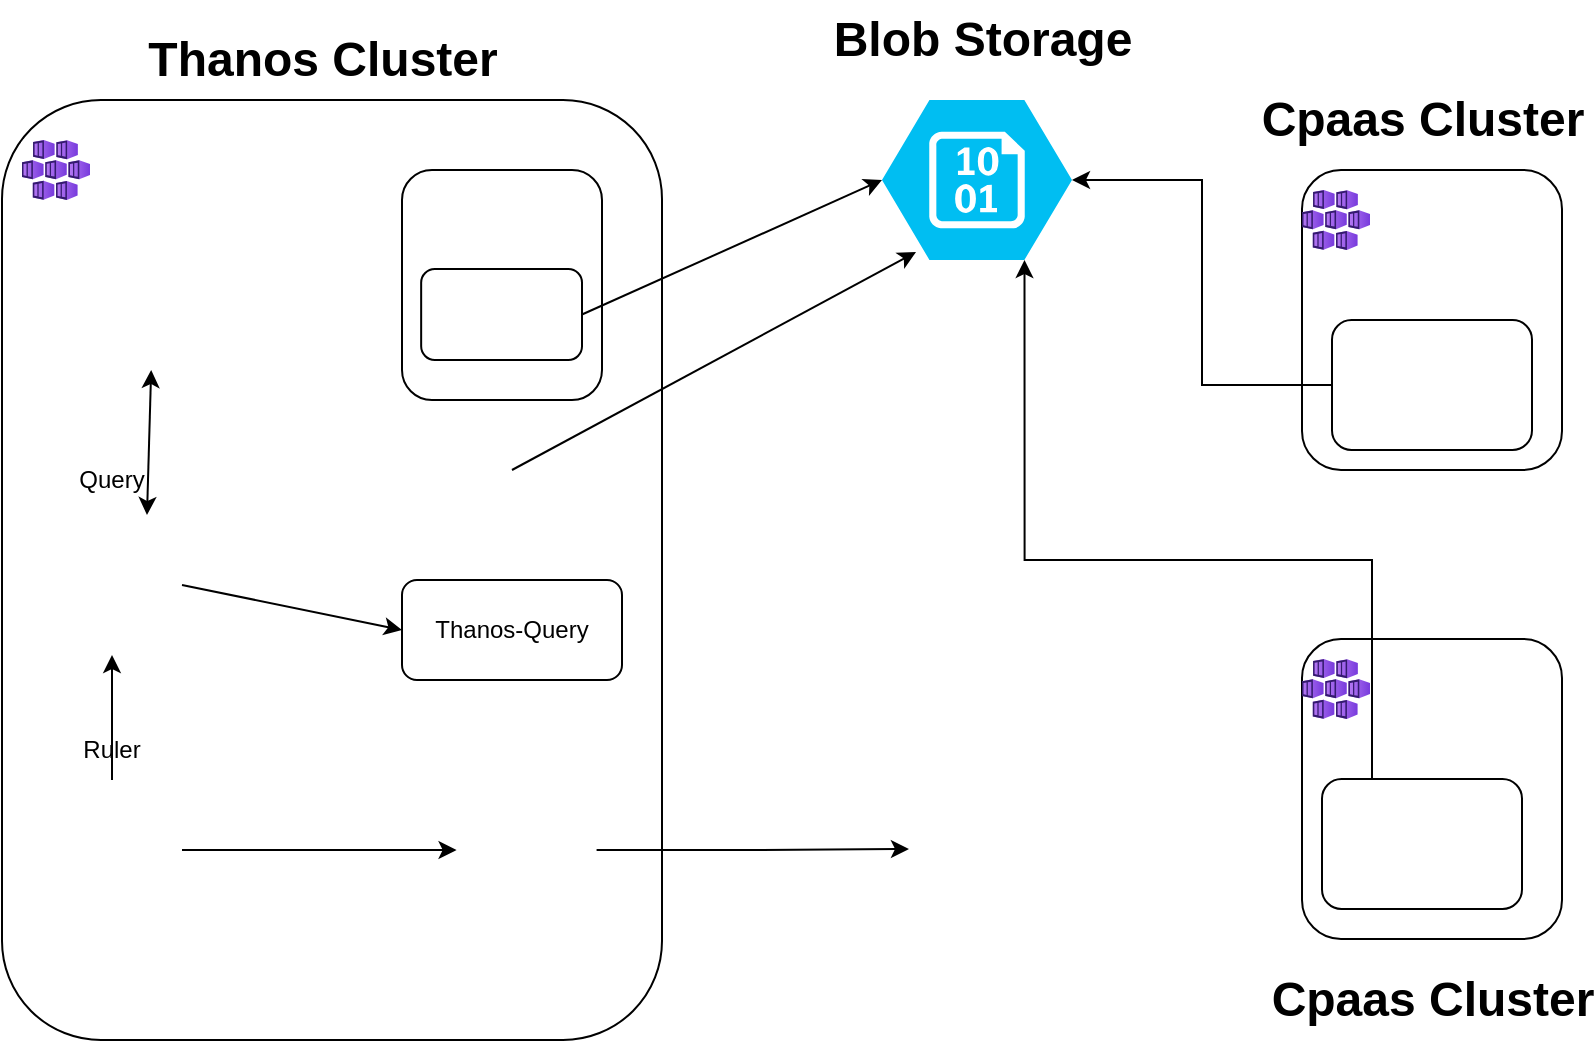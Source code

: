 <mxfile version="24.3.1" type="github">
  <diagram name="Page-1" id="RApj-0nbQO1Q3FxsVnuJ">
    <mxGraphModel dx="1026" dy="650" grid="1" gridSize="10" guides="1" tooltips="1" connect="1" arrows="1" fold="1" page="1" pageScale="1" pageWidth="850" pageHeight="1100" math="0" shadow="0">
      <root>
        <mxCell id="0" />
        <mxCell id="1" parent="0" />
        <mxCell id="sZqguTcHC14YNJKMhpEw-3" value="" style="rounded=1;whiteSpace=wrap;html=1;" parent="1" vertex="1">
          <mxGeometry x="20" y="80" width="330" height="470" as="geometry" />
        </mxCell>
        <mxCell id="sZqguTcHC14YNJKMhpEw-4" value="" style="image;aspect=fixed;html=1;points=[];align=center;fontSize=12;image=img/lib/azure2/compute/Kubernetes_Services.svg;" parent="1" vertex="1">
          <mxGeometry x="30" y="100" width="34" height="30" as="geometry" />
        </mxCell>
        <mxCell id="sZqguTcHC14YNJKMhpEw-5" value="" style="verticalLabelPosition=bottom;html=1;verticalAlign=top;align=center;strokeColor=none;fillColor=#00BEF2;shape=mxgraph.azure.storage_blob;" parent="1" vertex="1">
          <mxGeometry x="460" y="80" width="95" height="80" as="geometry" />
        </mxCell>
        <mxCell id="sZqguTcHC14YNJKMhpEw-6" value="" style="rounded=1;whiteSpace=wrap;html=1;" parent="1" vertex="1">
          <mxGeometry x="670" y="115" width="130" height="150" as="geometry" />
        </mxCell>
        <mxCell id="sZqguTcHC14YNJKMhpEw-7" value="" style="rounded=1;whiteSpace=wrap;html=1;" parent="1" vertex="1">
          <mxGeometry x="670" y="349.5" width="130" height="150" as="geometry" />
        </mxCell>
        <mxCell id="sZqguTcHC14YNJKMhpEw-8" value="" style="shape=image;html=1;verticalAlign=top;verticalLabelPosition=bottom;labelBackgroundColor=#ffffff;imageAspect=0;aspect=fixed;image=https://cdn2.iconfinder.com/data/icons/social-media-2285/512/1_Slack_colored_svg-128.png" parent="1" vertex="1">
          <mxGeometry x="472.5" y="429.5" width="70" height="70" as="geometry" />
        </mxCell>
        <mxCell id="sZqguTcHC14YNJKMhpEw-9" value="" style="image;aspect=fixed;html=1;points=[];align=center;fontSize=12;image=img/lib/azure2/compute/Kubernetes_Services.svg;" parent="1" vertex="1">
          <mxGeometry x="670" y="125" width="34" height="30" as="geometry" />
        </mxCell>
        <mxCell id="sZqguTcHC14YNJKMhpEw-10" value="" style="image;aspect=fixed;html=1;points=[];align=center;fontSize=12;image=img/lib/azure2/compute/Kubernetes_Services.svg;" parent="1" vertex="1">
          <mxGeometry x="670" y="359.5" width="34" height="30" as="geometry" />
        </mxCell>
        <mxCell id="sZqguTcHC14YNJKMhpEw-11" value="" style="shape=image;verticalLabelPosition=bottom;labelBackgroundColor=default;verticalAlign=top;aspect=fixed;imageAspect=0;image=https://static-00.iconduck.com/assets.00/thanos-icon-2048x2048-fk3fewoq.png;" parent="1" vertex="1">
          <mxGeometry x="40" y="287.5" width="70" height="70" as="geometry" />
        </mxCell>
        <mxCell id="sZqguTcHC14YNJKMhpEw-12" value="" style="rounded=1;whiteSpace=wrap;html=1;" parent="1" vertex="1">
          <mxGeometry x="220" y="115" width="100" height="115" as="geometry" />
        </mxCell>
        <mxCell id="sZqguTcHC14YNJKMhpEw-13" value="" style="shape=image;verticalLabelPosition=bottom;labelBackgroundColor=default;verticalAlign=top;aspect=fixed;imageAspect=0;image=https://static-00.iconduck.com/assets.00/thanos-icon-2048x2048-fk3fewoq.png;" parent="1" vertex="1">
          <mxGeometry x="230" y="242.5" width="45" height="45" as="geometry" />
        </mxCell>
        <mxCell id="sZqguTcHC14YNJKMhpEw-14" value="Thanos-Query" style="rounded=1;whiteSpace=wrap;html=1;" parent="1" vertex="1">
          <mxGeometry x="220" y="320" width="110" height="50" as="geometry" />
        </mxCell>
        <mxCell id="XJaKJMAvGqsHAcfkMpIT-20" style="edgeStyle=orthogonalEdgeStyle;rounded=0;orthogonalLoop=1;jettySize=auto;html=1;exitX=1;exitY=0.5;exitDx=0;exitDy=0;entryX=0;entryY=0.5;entryDx=0;entryDy=0;" edge="1" parent="1" source="sZqguTcHC14YNJKMhpEw-16" target="XJaKJMAvGqsHAcfkMpIT-18">
          <mxGeometry relative="1" as="geometry" />
        </mxCell>
        <mxCell id="XJaKJMAvGqsHAcfkMpIT-22" style="edgeStyle=orthogonalEdgeStyle;rounded=0;orthogonalLoop=1;jettySize=auto;html=1;exitX=0.5;exitY=0;exitDx=0;exitDy=0;entryX=0.5;entryY=1;entryDx=0;entryDy=0;" edge="1" parent="1" source="sZqguTcHC14YNJKMhpEw-16" target="sZqguTcHC14YNJKMhpEw-11">
          <mxGeometry relative="1" as="geometry" />
        </mxCell>
        <mxCell id="sZqguTcHC14YNJKMhpEw-16" value="" style="shape=image;verticalLabelPosition=bottom;labelBackgroundColor=default;verticalAlign=top;aspect=fixed;imageAspect=0;image=https://static-00.iconduck.com/assets.00/thanos-icon-2048x2048-fk3fewoq.png;" parent="1" vertex="1">
          <mxGeometry x="40" y="420" width="70" height="70" as="geometry" />
        </mxCell>
        <mxCell id="sZqguTcHC14YNJKMhpEw-17" value="" style="shape=image;verticalLabelPosition=bottom;labelBackgroundColor=default;verticalAlign=top;aspect=fixed;imageAspect=0;image=https://devopy.io/wp-content/uploads/2019/02/bell_260.svg;" parent="1" vertex="1">
          <mxGeometry x="230" y="465" width="55" height="55" as="geometry" />
        </mxCell>
        <mxCell id="XJaKJMAvGqsHAcfkMpIT-2" value="" style="shape=image;verticalLabelPosition=bottom;labelBackgroundColor=default;verticalAlign=top;aspect=fixed;imageAspect=0;image=https://upload.wikimedia.org/wikipedia/commons/thumb/3/38/Prometheus_software_logo.svg/1200px-Prometheus_software_logo.svg.png;" vertex="1" parent="1">
          <mxGeometry x="270" y="170" width="34.79" height="34.5" as="geometry" />
        </mxCell>
        <mxCell id="XJaKJMAvGqsHAcfkMpIT-3" value="" style="shape=image;verticalLabelPosition=bottom;labelBackgroundColor=default;verticalAlign=top;aspect=fixed;imageAspect=0;image=https://upload.wikimedia.org/wikipedia/commons/thumb/3/38/Prometheus_software_logo.svg/1200px-Prometheus_software_logo.svg.png;" vertex="1" parent="1">
          <mxGeometry x="690" y="439.5" width="34.79" height="34.5" as="geometry" />
        </mxCell>
        <mxCell id="XJaKJMAvGqsHAcfkMpIT-4" value="" style="shape=image;verticalLabelPosition=bottom;labelBackgroundColor=default;verticalAlign=top;aspect=fixed;imageAspect=0;image=https://upload.wikimedia.org/wikipedia/commons/thumb/3/38/Prometheus_software_logo.svg/1200px-Prometheus_software_logo.svg.png;" vertex="1" parent="1">
          <mxGeometry x="700" y="205.5" width="34.79" height="34.5" as="geometry" />
        </mxCell>
        <mxCell id="XJaKJMAvGqsHAcfkMpIT-5" style="edgeStyle=orthogonalEdgeStyle;rounded=0;orthogonalLoop=1;jettySize=auto;html=1;exitX=0.5;exitY=1;exitDx=0;exitDy=0;" edge="1" parent="1" source="XJaKJMAvGqsHAcfkMpIT-3" target="XJaKJMAvGqsHAcfkMpIT-3">
          <mxGeometry relative="1" as="geometry" />
        </mxCell>
        <mxCell id="XJaKJMAvGqsHAcfkMpIT-6" value="" style="shape=image;verticalLabelPosition=bottom;labelBackgroundColor=default;verticalAlign=top;aspect=fixed;imageAspect=0;image=https://static-00.iconduck.com/assets.00/thanos-icon-2048x2048-fk3fewoq.png;" vertex="1" parent="1">
          <mxGeometry x="740" y="207.75" width="30" height="30" as="geometry" />
        </mxCell>
        <mxCell id="XJaKJMAvGqsHAcfkMpIT-7" value="" style="rounded=1;whiteSpace=wrap;html=1;fillColor=none;" vertex="1" parent="1">
          <mxGeometry x="685" y="190" width="100" height="65" as="geometry" />
        </mxCell>
        <mxCell id="XJaKJMAvGqsHAcfkMpIT-8" value="" style="rounded=1;whiteSpace=wrap;html=1;fillColor=none;" vertex="1" parent="1">
          <mxGeometry x="680" y="419.5" width="100" height="65" as="geometry" />
        </mxCell>
        <mxCell id="XJaKJMAvGqsHAcfkMpIT-9" value="" style="rounded=1;whiteSpace=wrap;html=1;fillColor=none;" vertex="1" parent="1">
          <mxGeometry x="229.58" y="164.5" width="80.42" height="45.5" as="geometry" />
        </mxCell>
        <mxCell id="XJaKJMAvGqsHAcfkMpIT-11" value="" style="shape=image;verticalLabelPosition=bottom;labelBackgroundColor=default;verticalAlign=top;aspect=fixed;imageAspect=0;image=https://static-00.iconduck.com/assets.00/thanos-icon-2048x2048-fk3fewoq.png;" vertex="1" parent="1">
          <mxGeometry x="734.79" y="439.5" width="30" height="30" as="geometry" />
        </mxCell>
        <mxCell id="XJaKJMAvGqsHAcfkMpIT-12" value="" style="shape=image;verticalLabelPosition=bottom;labelBackgroundColor=default;verticalAlign=top;aspect=fixed;imageAspect=0;image=https://static-00.iconduck.com/assets.00/thanos-icon-2048x2048-fk3fewoq.png;" vertex="1" parent="1">
          <mxGeometry x="237.5" y="172.25" width="30" height="30" as="geometry" />
        </mxCell>
        <mxCell id="XJaKJMAvGqsHAcfkMpIT-13" value="" style="endArrow=classic;html=1;rounded=0;exitX=1;exitY=0.5;exitDx=0;exitDy=0;entryX=0;entryY=0.5;entryDx=0;entryDy=0;entryPerimeter=0;" edge="1" parent="1" source="XJaKJMAvGqsHAcfkMpIT-9" target="sZqguTcHC14YNJKMhpEw-5">
          <mxGeometry width="50" height="50" relative="1" as="geometry">
            <mxPoint x="400" y="330" as="sourcePoint" />
            <mxPoint x="450" y="280" as="targetPoint" />
          </mxGeometry>
        </mxCell>
        <mxCell id="XJaKJMAvGqsHAcfkMpIT-14" value="" style="endArrow=classic;html=1;rounded=0;exitX=1;exitY=0.5;exitDx=0;exitDy=0;entryX=0.179;entryY=0.95;entryDx=0;entryDy=0;entryPerimeter=0;" edge="1" parent="1" source="sZqguTcHC14YNJKMhpEw-13" target="sZqguTcHC14YNJKMhpEw-5">
          <mxGeometry width="50" height="50" relative="1" as="geometry">
            <mxPoint x="400" y="330" as="sourcePoint" />
            <mxPoint x="450" y="280" as="targetPoint" />
          </mxGeometry>
        </mxCell>
        <mxCell id="XJaKJMAvGqsHAcfkMpIT-15" value="" style="endArrow=classic;html=1;rounded=0;exitX=1;exitY=0.5;exitDx=0;exitDy=0;entryX=0;entryY=0.5;entryDx=0;entryDy=0;" edge="1" parent="1" source="sZqguTcHC14YNJKMhpEw-11" target="sZqguTcHC14YNJKMhpEw-14">
          <mxGeometry width="50" height="50" relative="1" as="geometry">
            <mxPoint x="400" y="330" as="sourcePoint" />
            <mxPoint x="450" y="280" as="targetPoint" />
          </mxGeometry>
        </mxCell>
        <mxCell id="XJaKJMAvGqsHAcfkMpIT-18" value="" style="shape=image;verticalLabelPosition=bottom;labelBackgroundColor=default;verticalAlign=top;aspect=fixed;imageAspect=0;image=https://www.svgrepo.com/show/354219/prometheus.svg;" vertex="1" parent="1">
          <mxGeometry x="247.29" y="420" width="70" height="70" as="geometry" />
        </mxCell>
        <mxCell id="XJaKJMAvGqsHAcfkMpIT-21" style="edgeStyle=orthogonalEdgeStyle;rounded=0;orthogonalLoop=1;jettySize=auto;html=1;exitX=1;exitY=0.5;exitDx=0;exitDy=0;entryX=0.014;entryY=0.357;entryDx=0;entryDy=0;entryPerimeter=0;" edge="1" parent="1" source="XJaKJMAvGqsHAcfkMpIT-18" target="sZqguTcHC14YNJKMhpEw-8">
          <mxGeometry relative="1" as="geometry" />
        </mxCell>
        <mxCell id="XJaKJMAvGqsHAcfkMpIT-23" value="" style="shape=image;verticalLabelPosition=bottom;labelBackgroundColor=default;verticalAlign=top;aspect=fixed;imageAspect=0;image=https://upload.wikimedia.org/wikipedia/commons/thumb/archive/a/a1/20230113183100%21Grafana_logo.svg/118px-Grafana_logo.svg.png;" vertex="1" parent="1">
          <mxGeometry x="70" y="115" width="98.33" height="100" as="geometry" />
        </mxCell>
        <mxCell id="XJaKJMAvGqsHAcfkMpIT-24" value="" style="endArrow=classic;startArrow=classic;html=1;rounded=0;exitX=0.75;exitY=0;exitDx=0;exitDy=0;entryX=0.25;entryY=1;entryDx=0;entryDy=0;" edge="1" parent="1" source="sZqguTcHC14YNJKMhpEw-11" target="XJaKJMAvGqsHAcfkMpIT-23">
          <mxGeometry width="50" height="50" relative="1" as="geometry">
            <mxPoint x="400" y="330" as="sourcePoint" />
            <mxPoint x="450" y="280" as="targetPoint" />
          </mxGeometry>
        </mxCell>
        <mxCell id="XJaKJMAvGqsHAcfkMpIT-25" value="Query" style="text;html=1;align=center;verticalAlign=middle;whiteSpace=wrap;rounded=0;" vertex="1" parent="1">
          <mxGeometry x="45" y="255" width="60" height="30" as="geometry" />
        </mxCell>
        <mxCell id="XJaKJMAvGqsHAcfkMpIT-26" value="Ruler" style="text;html=1;align=center;verticalAlign=middle;whiteSpace=wrap;rounded=0;" vertex="1" parent="1">
          <mxGeometry x="45" y="390" width="60" height="30" as="geometry" />
        </mxCell>
        <mxCell id="XJaKJMAvGqsHAcfkMpIT-27" style="edgeStyle=orthogonalEdgeStyle;rounded=0;orthogonalLoop=1;jettySize=auto;html=1;exitX=0;exitY=0.5;exitDx=0;exitDy=0;entryX=1;entryY=0.5;entryDx=0;entryDy=0;entryPerimeter=0;" edge="1" parent="1" source="XJaKJMAvGqsHAcfkMpIT-7" target="sZqguTcHC14YNJKMhpEw-5">
          <mxGeometry relative="1" as="geometry" />
        </mxCell>
        <mxCell id="XJaKJMAvGqsHAcfkMpIT-29" style="edgeStyle=orthogonalEdgeStyle;rounded=0;orthogonalLoop=1;jettySize=auto;html=1;exitX=0.25;exitY=0;exitDx=0;exitDy=0;entryX=0.75;entryY=1;entryDx=0;entryDy=0;entryPerimeter=0;" edge="1" parent="1" source="XJaKJMAvGqsHAcfkMpIT-8" target="sZqguTcHC14YNJKMhpEw-5">
          <mxGeometry relative="1" as="geometry">
            <Array as="points">
              <mxPoint x="705" y="310" />
              <mxPoint x="531" y="310" />
            </Array>
          </mxGeometry>
        </mxCell>
        <mxCell id="XJaKJMAvGqsHAcfkMpIT-30" value="Thanos Cluster" style="text;strokeColor=none;fillColor=none;html=1;fontSize=24;fontStyle=1;verticalAlign=middle;align=center;" vertex="1" parent="1">
          <mxGeometry x="130" y="40" width="100" height="40" as="geometry" />
        </mxCell>
        <mxCell id="XJaKJMAvGqsHAcfkMpIT-31" value="Cpaas Cluster" style="text;strokeColor=none;fillColor=none;html=1;fontSize=24;fontStyle=1;verticalAlign=middle;align=center;" vertex="1" parent="1">
          <mxGeometry x="680" y="70" width="100" height="40" as="geometry" />
        </mxCell>
        <mxCell id="XJaKJMAvGqsHAcfkMpIT-32" value="Cpaas Cluster" style="text;strokeColor=none;fillColor=none;html=1;fontSize=24;fontStyle=1;verticalAlign=middle;align=center;" vertex="1" parent="1">
          <mxGeometry x="685" y="510" width="100" height="40" as="geometry" />
        </mxCell>
        <mxCell id="XJaKJMAvGqsHAcfkMpIT-33" value="Blob Storage" style="text;strokeColor=none;fillColor=none;html=1;fontSize=24;fontStyle=1;verticalAlign=middle;align=center;" vertex="1" parent="1">
          <mxGeometry x="460" y="30" width="100" height="40" as="geometry" />
        </mxCell>
      </root>
    </mxGraphModel>
  </diagram>
</mxfile>
